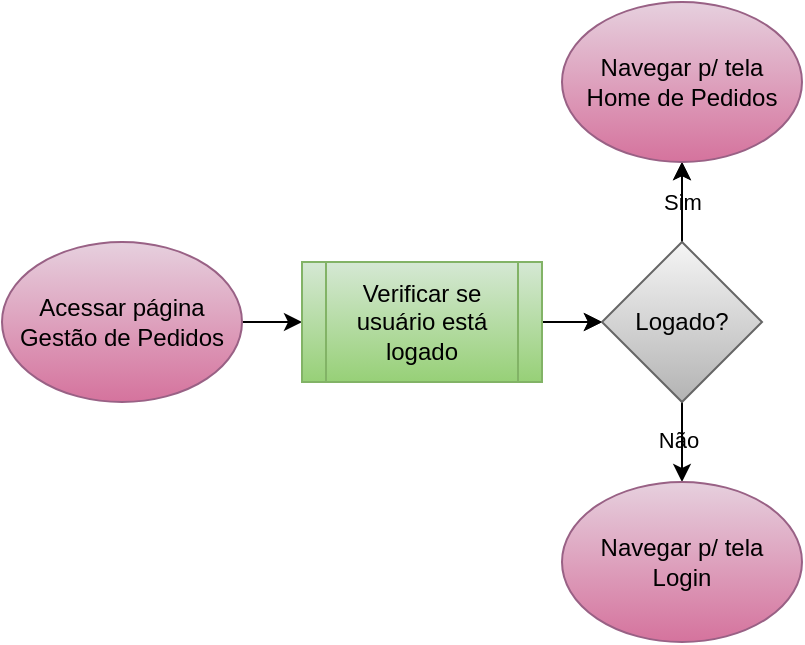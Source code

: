 <mxfile>
    <diagram id="hafGD2FYq9tdRyy5QDzc" name="Página-1">
        <mxGraphModel dx="739" dy="635" grid="1" gridSize="10" guides="1" tooltips="1" connect="1" arrows="1" fold="1" page="1" pageScale="1" pageWidth="827" pageHeight="1169" background="#ffffff" math="0" shadow="0">
            <root>
                <mxCell id="0"/>
                <mxCell id="1" parent="0"/>
                <mxCell id="6" style="edgeStyle=none;html=1;exitX=1;exitY=0.5;exitDx=0;exitDy=0;entryX=0;entryY=0.5;entryDx=0;entryDy=0;strokeColor=#000000;" parent="1" source="13" target="5" edge="1">
                    <mxGeometry relative="1" as="geometry">
                        <mxPoint x="140" y="180" as="sourcePoint"/>
                    </mxGeometry>
                </mxCell>
                <mxCell id="7" value="Sim" style="edgeStyle=none;html=1;entryX=0.5;entryY=1;entryDx=0;entryDy=0;exitX=0.5;exitY=0;exitDx=0;exitDy=0;strokeColor=#000000;labelBackgroundColor=none;fontColor=#000000;" parent="1" source="15" target="17" edge="1">
                    <mxGeometry relative="1" as="geometry">
                        <mxPoint x="360" y="100" as="targetPoint"/>
                        <mxPoint x="450" y="60" as="sourcePoint"/>
                        <mxPoint as="offset"/>
                    </mxGeometry>
                </mxCell>
                <mxCell id="10" style="edgeStyle=none;rounded=0;html=1;entryX=0.5;entryY=0;entryDx=0;entryDy=0;exitX=0.5;exitY=1;exitDx=0;exitDy=0;strokeColor=#000000;labelBackgroundColor=none;fontColor=#000000;" parent="1" source="15" target="18" edge="1">
                    <mxGeometry relative="1" as="geometry">
                        <mxPoint x="480" y="180" as="sourcePoint"/>
                        <mxPoint x="360" y="260" as="targetPoint"/>
                    </mxGeometry>
                </mxCell>
                <mxCell id="11" value="Não" style="edgeLabel;html=1;align=center;verticalAlign=middle;resizable=0;points=[];labelBackgroundColor=none;fontColor=#000000;" parent="10" vertex="1" connectable="0">
                    <mxGeometry x="-0.121" y="-2" relative="1" as="geometry">
                        <mxPoint y="1" as="offset"/>
                    </mxGeometry>
                </mxCell>
                <mxCell id="16" style="edgeStyle=none;rounded=0;html=1;entryX=0;entryY=0.5;entryDx=0;entryDy=0;strokeColor=#000000;" parent="1" source="5" target="15" edge="1">
                    <mxGeometry relative="1" as="geometry"/>
                </mxCell>
                <mxCell id="20" value="" style="edgeStyle=none;html=1;entryX=0;entryY=0.5;entryDx=0;entryDy=0;exitX=1;exitY=0.5;exitDx=0;exitDy=0;strokeColor=#000000;" parent="1" source="5" target="15" edge="1">
                    <mxGeometry relative="1" as="geometry"/>
                </mxCell>
                <mxCell id="5" value="Verificar se usuário está logado" style="shape=process;whiteSpace=wrap;html=1;backgroundOutline=1;fillColor=#d5e8d4;gradientColor=#97d077;strokeColor=#82b366;fontColor=#000000;" parent="1" vertex="1">
                    <mxGeometry x="170" y="150" width="120" height="60" as="geometry"/>
                </mxCell>
                <mxCell id="13" value="Acessar página Gestão de Pedidos" style="ellipse;whiteSpace=wrap;html=1;fillColor=#e6d0de;strokeColor=#996185;fontStyle=0;gradientColor=#d5739d;fontColor=#000000;" parent="1" vertex="1">
                    <mxGeometry x="20" y="140" width="120" height="80" as="geometry"/>
                </mxCell>
                <mxCell id="19" value="" style="edgeStyle=none;html=1;entryX=0.5;entryY=1;entryDx=0;entryDy=0;exitX=0.5;exitY=0;exitDx=0;exitDy=0;strokeColor=#000000;labelBackgroundColor=none;fontColor=#000000;" parent="1" source="15" target="17" edge="1">
                    <mxGeometry relative="1" as="geometry"/>
                </mxCell>
                <mxCell id="15" value="Logado?" style="rhombus;whiteSpace=wrap;html=1;fillColor=#f5f5f5;gradientColor=#b3b3b3;strokeColor=#666666;fontColor=#000000;" parent="1" vertex="1">
                    <mxGeometry x="320" y="140" width="80" height="80" as="geometry"/>
                </mxCell>
                <mxCell id="17" value="Navegar p/ tela&lt;br&gt;Home de Pedidos" style="ellipse;whiteSpace=wrap;html=1;fillColor=#e6d0de;strokeColor=#996185;gradientColor=#d5739d;fontColor=#000000;" parent="1" vertex="1">
                    <mxGeometry x="300" y="20" width="120" height="80" as="geometry"/>
                </mxCell>
                <mxCell id="18" value="Navegar p/ tela&lt;br&gt;Login" style="ellipse;whiteSpace=wrap;html=1;fillColor=#e6d0de;strokeColor=#996185;gradientColor=#d5739d;fontColor=#000000;" parent="1" vertex="1">
                    <mxGeometry x="300" y="260" width="120" height="80" as="geometry"/>
                </mxCell>
            </root>
        </mxGraphModel>
    </diagram>
</mxfile>